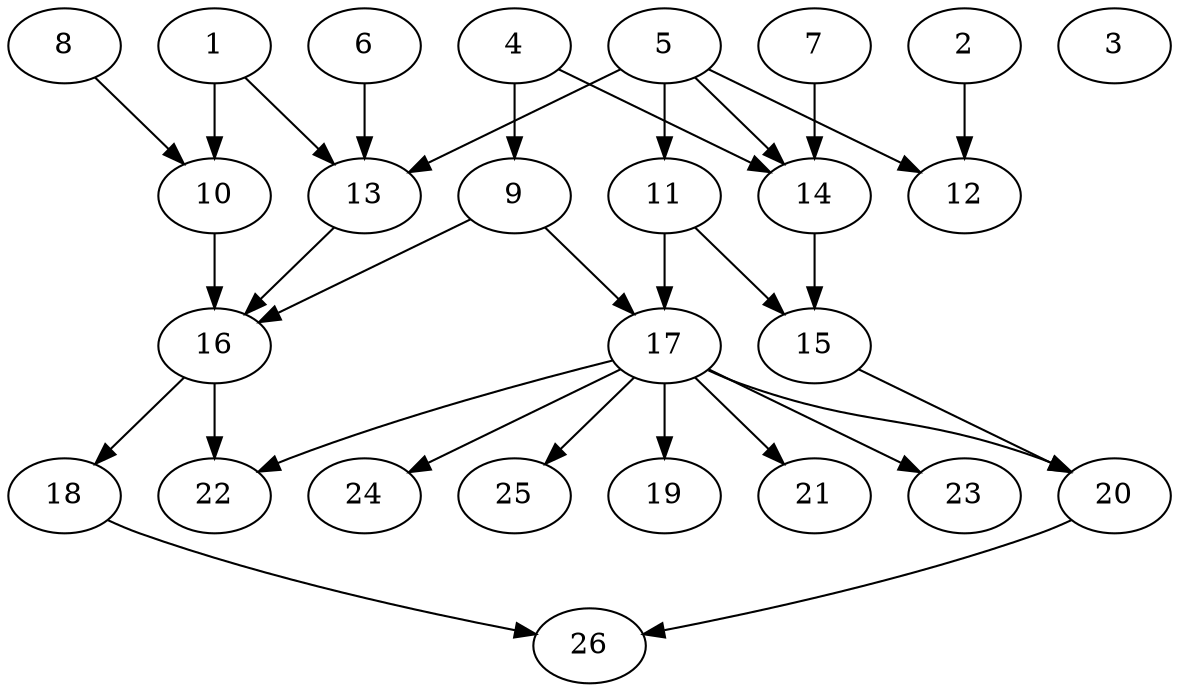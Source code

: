 // DAG (tier=2-normal, mode=compute, n=26, ccr=0.398, fat=0.554, density=0.445, regular=0.451, jump=0.199, mindata=524288, maxdata=8388608)
// DAG automatically generated by daggen at Sun Aug 24 16:33:33 2025
// /home/ermia/Project/Environments/daggen/bin/daggen --dot --ccr 0.398 --fat 0.554 --regular 0.451 --density 0.445 --jump 0.199 --mindata 524288 --maxdata 8388608 -n 26 
digraph G {
  1 [size="485729731059275", alpha="0.01", expect_size="242864865529637"]
  1 -> 10 [size ="8744628912128"]
  1 -> 13 [size ="8744628912128"]
  2 [size="521594806806400466944", alpha="0.04", expect_size="260797403403200233472"]
  2 -> 12 [size ="518376724103168"]
  3 [size="531369731622761", alpha="0.16", expect_size="265684865811380"]
  4 [size="171814334743325966336", alpha="0.18", expect_size="85907167371662983168"]
  4 -> 9 [size ="247246176124928"]
  4 -> 14 [size ="247246176124928"]
  5 [size="59945436451251336", alpha="0.18", expect_size="29972718225625668"]
  5 -> 11 [size ="55881223897088"]
  5 -> 12 [size ="55881223897088"]
  5 -> 13 [size ="55881223897088"]
  5 -> 14 [size ="55881223897088"]
  6 [size="10854747762765004", alpha="0.01", expect_size="5427373881382502"]
  6 -> 13 [size ="486057288138752"]
  7 [size="38106209901195384", alpha="0.15", expect_size="19053104950597692"]
  7 -> 14 [size ="29585647337472"]
  8 [size="132055121038785118208", alpha="0.13", expect_size="66027560519392559104"]
  8 -> 10 [size ="207456391135232"]
  9 [size="159313170568488943616", alpha="0.12", expect_size="79656585284244471808"]
  9 -> 16 [size ="235102785241088"]
  9 -> 17 [size ="235102785241088"]
  10 [size="18522826080833064", alpha="0.03", expect_size="9261413040416532"]
  10 -> 16 [size ="8968730574848"]
  11 [size="22208893232873472000", alpha="0.19", expect_size="11104446616436736000"]
  11 -> 15 [size ="63208370995200"]
  11 -> 17 [size ="63208370995200"]
  12 [size="20645148483529998336", alpha="0.11", expect_size="10322574241764999168"]
  13 [size="557419009055309955072", alpha="0.18", expect_size="278709504527654977536"]
  13 -> 16 [size ="541848451940352"]
  14 [size="10954224180486174", alpha="0.19", expect_size="5477112090243087"]
  14 -> 15 [size ="344564430798848"]
  15 [size="353962176261115609088", alpha="0.08", expect_size="176981088130557804544"]
  15 -> 20 [size ="400308266074112"]
  16 [size="633579459353709184", alpha="0.05", expect_size="316789729676854592"]
  16 -> 18 [size ="225173399666688"]
  16 -> 22 [size ="225173399666688"]
  17 [size="8578567559659538", alpha="0.12", expect_size="4289283779829769"]
  17 -> 19 [size ="168889262538752"]
  17 -> 20 [size ="168889262538752"]
  17 -> 21 [size ="168889262538752"]
  17 -> 22 [size ="168889262538752"]
  17 -> 23 [size ="168889262538752"]
  17 -> 24 [size ="168889262538752"]
  17 -> 25 [size ="168889262538752"]
  18 [size="7312870291889622", alpha="0.17", expect_size="3656435145944811"]
  18 -> 26 [size ="183652138876928"]
  19 [size="31372708872716288000", alpha="0.12", expect_size="15686354436358144000"]
  20 [size="44399168493335871488", alpha="0.07", expect_size="22199584246667935744"]
  20 -> 26 [size ="100308994752512"]
  21 [size="1841544938077028352", alpha="0.17", expect_size="920772469038514176"]
  22 [size="3489196496449778", alpha="0.17", expect_size="1744598248224889"]
  23 [size="6915571718505431", alpha="0.13", expect_size="3457785859252715"]
  24 [size="74818567459045376000", alpha="0.20", expect_size="37409283729522688000"]
  25 [size="26596526836610848", alpha="0.13", expect_size="13298263418305424"]
  26 [size="56361857208827640", alpha="0.12", expect_size="28180928604413820"]
}